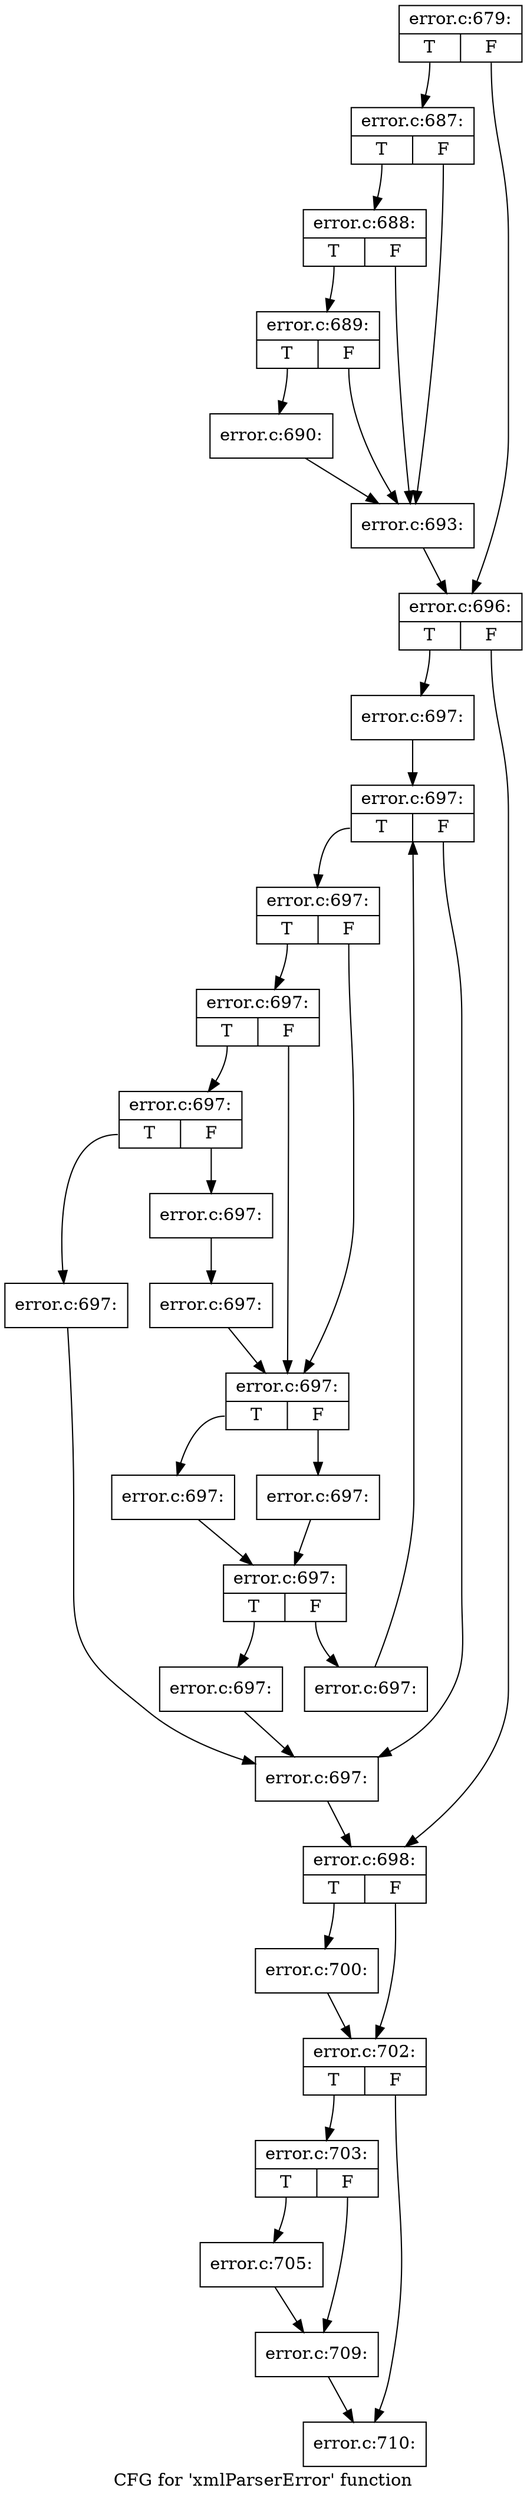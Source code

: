 digraph "CFG for 'xmlParserError' function" {
	label="CFG for 'xmlParserError' function";

	Node0x3875770 [shape=record,label="{error.c:679:|{<s0>T|<s1>F}}"];
	Node0x3875770:s0 -> Node0x3807160;
	Node0x3875770:s1 -> Node0x38071b0;
	Node0x3807160 [shape=record,label="{error.c:687:|{<s0>T|<s1>F}}"];
	Node0x3807160:s0 -> Node0x387de50;
	Node0x3807160:s1 -> Node0x387dd80;
	Node0x387de50 [shape=record,label="{error.c:688:|{<s0>T|<s1>F}}"];
	Node0x387de50:s0 -> Node0x387ddd0;
	Node0x387de50:s1 -> Node0x387dd80;
	Node0x387ddd0 [shape=record,label="{error.c:689:|{<s0>T|<s1>F}}"];
	Node0x387ddd0:s0 -> Node0x387dd30;
	Node0x387ddd0:s1 -> Node0x387dd80;
	Node0x387dd30 [shape=record,label="{error.c:690:}"];
	Node0x387dd30 -> Node0x387dd80;
	Node0x387dd80 [shape=record,label="{error.c:693:}"];
	Node0x387dd80 -> Node0x38071b0;
	Node0x38071b0 [shape=record,label="{error.c:696:|{<s0>T|<s1>F}}"];
	Node0x38071b0:s0 -> Node0x3880670;
	Node0x38071b0:s1 -> Node0x38806c0;
	Node0x3880670 [shape=record,label="{error.c:697:}"];
	Node0x3880670 -> Node0x38809d0;
	Node0x38809d0 [shape=record,label="{error.c:697:|{<s0>T|<s1>F}}"];
	Node0x38809d0:s0 -> Node0x3880c70;
	Node0x38809d0:s1 -> Node0x3880b60;
	Node0x3880c70 [shape=record,label="{error.c:697:|{<s0>T|<s1>F}}"];
	Node0x3880c70:s0 -> Node0x3857340;
	Node0x3880c70:s1 -> Node0x38572f0;
	Node0x3857340 [shape=record,label="{error.c:697:|{<s0>T|<s1>F}}"];
	Node0x3857340:s0 -> Node0x3880420;
	Node0x3857340:s1 -> Node0x38572f0;
	Node0x3880420 [shape=record,label="{error.c:697:|{<s0>T|<s1>F}}"];
	Node0x3880420:s0 -> Node0x3881cf0;
	Node0x3880420:s1 -> Node0x3881d90;
	Node0x3881cf0 [shape=record,label="{error.c:697:}"];
	Node0x3881cf0 -> Node0x3880b60;
	Node0x3881d90 [shape=record,label="{error.c:697:}"];
	Node0x3881d90 -> Node0x3881d40;
	Node0x3881d40 [shape=record,label="{error.c:697:}"];
	Node0x3881d40 -> Node0x38572f0;
	Node0x38572f0 [shape=record,label="{error.c:697:|{<s0>T|<s1>F}}"];
	Node0x38572f0:s0 -> Node0x38822a0;
	Node0x38572f0:s1 -> Node0x3882340;
	Node0x38822a0 [shape=record,label="{error.c:697:}"];
	Node0x38822a0 -> Node0x38822f0;
	Node0x3882340 [shape=record,label="{error.c:697:}"];
	Node0x3882340 -> Node0x38822f0;
	Node0x38822f0 [shape=record,label="{error.c:697:|{<s0>T|<s1>F}}"];
	Node0x38822f0:s0 -> Node0x38829d0;
	Node0x38822f0:s1 -> Node0x3882a20;
	Node0x38829d0 [shape=record,label="{error.c:697:}"];
	Node0x38829d0 -> Node0x3880b60;
	Node0x3882a20 [shape=record,label="{error.c:697:}"];
	Node0x3882a20 -> Node0x38809d0;
	Node0x3880b60 [shape=record,label="{error.c:697:}"];
	Node0x3880b60 -> Node0x38806c0;
	Node0x38806c0 [shape=record,label="{error.c:698:|{<s0>T|<s1>F}}"];
	Node0x38806c0:s0 -> Node0x38834e0;
	Node0x38806c0:s1 -> Node0x3883530;
	Node0x38834e0 [shape=record,label="{error.c:700:}"];
	Node0x38834e0 -> Node0x3883530;
	Node0x3883530 [shape=record,label="{error.c:702:|{<s0>T|<s1>F}}"];
	Node0x3883530:s0 -> Node0x3883b50;
	Node0x3883530:s1 -> Node0x3883ba0;
	Node0x3883b50 [shape=record,label="{error.c:703:|{<s0>T|<s1>F}}"];
	Node0x3883b50:s0 -> Node0x3883fe0;
	Node0x3883b50:s1 -> Node0x3884030;
	Node0x3883fe0 [shape=record,label="{error.c:705:}"];
	Node0x3883fe0 -> Node0x3884030;
	Node0x3884030 [shape=record,label="{error.c:709:}"];
	Node0x3884030 -> Node0x3883ba0;
	Node0x3883ba0 [shape=record,label="{error.c:710:}"];
}
